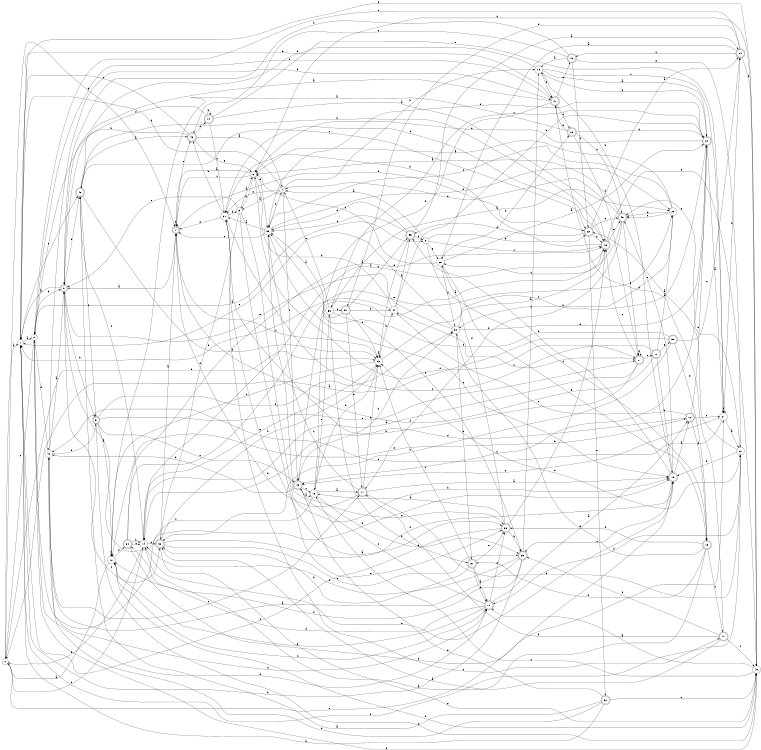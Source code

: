 digraph n44_8 {
__start0 [label="" shape="none"];

rankdir=LR;
size="8,5";

s0 [style="filled", color="black", fillcolor="white" shape="circle", label="0"];
s1 [style="filled", color="black", fillcolor="white" shape="circle", label="1"];
s2 [style="filled", color="black", fillcolor="white" shape="circle", label="2"];
s3 [style="filled", color="black", fillcolor="white" shape="circle", label="3"];
s4 [style="filled", color="black", fillcolor="white" shape="circle", label="4"];
s5 [style="filled", color="black", fillcolor="white" shape="circle", label="5"];
s6 [style="filled", color="black", fillcolor="white" shape="circle", label="6"];
s7 [style="rounded,filled", color="black", fillcolor="white" shape="doublecircle", label="7"];
s8 [style="rounded,filled", color="black", fillcolor="white" shape="doublecircle", label="8"];
s9 [style="rounded,filled", color="black", fillcolor="white" shape="doublecircle", label="9"];
s10 [style="filled", color="black", fillcolor="white" shape="circle", label="10"];
s11 [style="rounded,filled", color="black", fillcolor="white" shape="doublecircle", label="11"];
s12 [style="rounded,filled", color="black", fillcolor="white" shape="doublecircle", label="12"];
s13 [style="rounded,filled", color="black", fillcolor="white" shape="doublecircle", label="13"];
s14 [style="filled", color="black", fillcolor="white" shape="circle", label="14"];
s15 [style="rounded,filled", color="black", fillcolor="white" shape="doublecircle", label="15"];
s16 [style="filled", color="black", fillcolor="white" shape="circle", label="16"];
s17 [style="rounded,filled", color="black", fillcolor="white" shape="doublecircle", label="17"];
s18 [style="rounded,filled", color="black", fillcolor="white" shape="doublecircle", label="18"];
s19 [style="filled", color="black", fillcolor="white" shape="circle", label="19"];
s20 [style="rounded,filled", color="black", fillcolor="white" shape="doublecircle", label="20"];
s21 [style="filled", color="black", fillcolor="white" shape="circle", label="21"];
s22 [style="filled", color="black", fillcolor="white" shape="circle", label="22"];
s23 [style="rounded,filled", color="black", fillcolor="white" shape="doublecircle", label="23"];
s24 [style="rounded,filled", color="black", fillcolor="white" shape="doublecircle", label="24"];
s25 [style="filled", color="black", fillcolor="white" shape="circle", label="25"];
s26 [style="rounded,filled", color="black", fillcolor="white" shape="doublecircle", label="26"];
s27 [style="rounded,filled", color="black", fillcolor="white" shape="doublecircle", label="27"];
s28 [style="rounded,filled", color="black", fillcolor="white" shape="doublecircle", label="28"];
s29 [style="filled", color="black", fillcolor="white" shape="circle", label="29"];
s30 [style="filled", color="black", fillcolor="white" shape="circle", label="30"];
s31 [style="rounded,filled", color="black", fillcolor="white" shape="doublecircle", label="31"];
s32 [style="rounded,filled", color="black", fillcolor="white" shape="doublecircle", label="32"];
s33 [style="filled", color="black", fillcolor="white" shape="circle", label="33"];
s34 [style="filled", color="black", fillcolor="white" shape="circle", label="34"];
s35 [style="rounded,filled", color="black", fillcolor="white" shape="doublecircle", label="35"];
s36 [style="filled", color="black", fillcolor="white" shape="circle", label="36"];
s37 [style="filled", color="black", fillcolor="white" shape="circle", label="37"];
s38 [style="rounded,filled", color="black", fillcolor="white" shape="doublecircle", label="38"];
s39 [style="rounded,filled", color="black", fillcolor="white" shape="doublecircle", label="39"];
s40 [style="filled", color="black", fillcolor="white" shape="circle", label="40"];
s41 [style="rounded,filled", color="black", fillcolor="white" shape="doublecircle", label="41"];
s42 [style="rounded,filled", color="black", fillcolor="white" shape="doublecircle", label="42"];
s43 [style="rounded,filled", color="black", fillcolor="white" shape="doublecircle", label="43"];
s44 [style="rounded,filled", color="black", fillcolor="white" shape="doublecircle", label="44"];
s45 [style="rounded,filled", color="black", fillcolor="white" shape="doublecircle", label="45"];
s46 [style="rounded,filled", color="black", fillcolor="white" shape="doublecircle", label="46"];
s47 [style="rounded,filled", color="black", fillcolor="white" shape="doublecircle", label="47"];
s48 [style="filled", color="black", fillcolor="white" shape="circle", label="48"];
s49 [style="rounded,filled", color="black", fillcolor="white" shape="doublecircle", label="49"];
s50 [style="rounded,filled", color="black", fillcolor="white" shape="doublecircle", label="50"];
s51 [style="rounded,filled", color="black", fillcolor="white" shape="doublecircle", label="51"];
s52 [style="rounded,filled", color="black", fillcolor="white" shape="doublecircle", label="52"];
s53 [style="filled", color="black", fillcolor="white" shape="circle", label="53"];
s54 [style="rounded,filled", color="black", fillcolor="white" shape="doublecircle", label="54"];
s0 -> s1 [label="a"];
s0 -> s33 [label="b"];
s0 -> s14 [label="c"];
s0 -> s7 [label="d"];
s0 -> s18 [label="e"];
s1 -> s2 [label="a"];
s1 -> s22 [label="b"];
s1 -> s48 [label="c"];
s1 -> s41 [label="d"];
s1 -> s42 [label="e"];
s2 -> s3 [label="a"];
s2 -> s8 [label="b"];
s2 -> s0 [label="c"];
s2 -> s11 [label="d"];
s2 -> s40 [label="e"];
s3 -> s4 [label="a"];
s3 -> s23 [label="b"];
s3 -> s15 [label="c"];
s3 -> s13 [label="d"];
s3 -> s25 [label="e"];
s4 -> s5 [label="a"];
s4 -> s19 [label="b"];
s4 -> s45 [label="c"];
s4 -> s1 [label="d"];
s4 -> s37 [label="e"];
s5 -> s6 [label="a"];
s5 -> s18 [label="b"];
s5 -> s8 [label="c"];
s5 -> s32 [label="d"];
s5 -> s38 [label="e"];
s6 -> s7 [label="a"];
s6 -> s5 [label="b"];
s6 -> s7 [label="c"];
s6 -> s27 [label="d"];
s6 -> s36 [label="e"];
s7 -> s8 [label="a"];
s7 -> s7 [label="b"];
s7 -> s33 [label="c"];
s7 -> s23 [label="d"];
s7 -> s43 [label="e"];
s8 -> s1 [label="a"];
s8 -> s9 [label="b"];
s8 -> s32 [label="c"];
s8 -> s18 [label="d"];
s8 -> s42 [label="e"];
s9 -> s10 [label="a"];
s9 -> s30 [label="b"];
s9 -> s45 [label="c"];
s9 -> s48 [label="d"];
s9 -> s27 [label="e"];
s10 -> s0 [label="a"];
s10 -> s10 [label="b"];
s10 -> s11 [label="c"];
s10 -> s54 [label="d"];
s10 -> s12 [label="e"];
s11 -> s12 [label="a"];
s11 -> s10 [label="b"];
s11 -> s36 [label="c"];
s11 -> s54 [label="d"];
s11 -> s38 [label="e"];
s12 -> s13 [label="a"];
s12 -> s20 [label="b"];
s12 -> s34 [label="c"];
s12 -> s37 [label="d"];
s12 -> s21 [label="e"];
s13 -> s14 [label="a"];
s13 -> s31 [label="b"];
s13 -> s47 [label="c"];
s13 -> s38 [label="d"];
s13 -> s30 [label="e"];
s14 -> s15 [label="a"];
s14 -> s32 [label="b"];
s14 -> s42 [label="c"];
s14 -> s0 [label="d"];
s14 -> s18 [label="e"];
s15 -> s16 [label="a"];
s15 -> s37 [label="b"];
s15 -> s37 [label="c"];
s15 -> s48 [label="d"];
s15 -> s49 [label="e"];
s16 -> s17 [label="a"];
s16 -> s39 [label="b"];
s16 -> s2 [label="c"];
s16 -> s33 [label="d"];
s16 -> s53 [label="e"];
s17 -> s18 [label="a"];
s17 -> s33 [label="b"];
s17 -> s36 [label="c"];
s17 -> s22 [label="d"];
s17 -> s7 [label="e"];
s18 -> s12 [label="a"];
s18 -> s19 [label="b"];
s18 -> s39 [label="c"];
s18 -> s35 [label="d"];
s18 -> s49 [label="e"];
s19 -> s20 [label="a"];
s19 -> s8 [label="b"];
s19 -> s21 [label="c"];
s19 -> s41 [label="d"];
s19 -> s20 [label="e"];
s20 -> s21 [label="a"];
s20 -> s45 [label="b"];
s20 -> s53 [label="c"];
s20 -> s36 [label="d"];
s20 -> s6 [label="e"];
s21 -> s22 [label="a"];
s21 -> s24 [label="b"];
s21 -> s40 [label="c"];
s21 -> s21 [label="d"];
s21 -> s45 [label="e"];
s22 -> s23 [label="a"];
s22 -> s18 [label="b"];
s22 -> s49 [label="c"];
s22 -> s11 [label="d"];
s22 -> s33 [label="e"];
s23 -> s24 [label="a"];
s23 -> s15 [label="b"];
s23 -> s49 [label="c"];
s23 -> s35 [label="d"];
s23 -> s52 [label="e"];
s24 -> s25 [label="a"];
s24 -> s48 [label="b"];
s24 -> s46 [label="c"];
s24 -> s51 [label="d"];
s24 -> s2 [label="e"];
s25 -> s20 [label="a"];
s25 -> s26 [label="b"];
s25 -> s6 [label="c"];
s25 -> s30 [label="d"];
s25 -> s13 [label="e"];
s26 -> s10 [label="a"];
s26 -> s27 [label="b"];
s26 -> s49 [label="c"];
s26 -> s20 [label="d"];
s26 -> s41 [label="e"];
s27 -> s14 [label="a"];
s27 -> s14 [label="b"];
s27 -> s15 [label="c"];
s27 -> s27 [label="d"];
s27 -> s28 [label="e"];
s28 -> s29 [label="a"];
s28 -> s18 [label="b"];
s28 -> s37 [label="c"];
s28 -> s7 [label="d"];
s28 -> s50 [label="e"];
s29 -> s6 [label="a"];
s29 -> s30 [label="b"];
s29 -> s36 [label="c"];
s29 -> s49 [label="d"];
s29 -> s49 [label="e"];
s30 -> s15 [label="a"];
s30 -> s31 [label="b"];
s30 -> s1 [label="c"];
s30 -> s20 [label="d"];
s30 -> s8 [label="e"];
s31 -> s11 [label="a"];
s31 -> s32 [label="b"];
s31 -> s33 [label="c"];
s31 -> s11 [label="d"];
s31 -> s38 [label="e"];
s32 -> s7 [label="a"];
s32 -> s33 [label="b"];
s32 -> s39 [label="c"];
s32 -> s18 [label="d"];
s32 -> s48 [label="e"];
s33 -> s33 [label="a"];
s33 -> s34 [label="b"];
s33 -> s10 [label="c"];
s33 -> s20 [label="d"];
s33 -> s14 [label="e"];
s34 -> s35 [label="a"];
s34 -> s20 [label="b"];
s34 -> s27 [label="c"];
s34 -> s6 [label="d"];
s34 -> s1 [label="e"];
s35 -> s24 [label="a"];
s35 -> s3 [label="b"];
s35 -> s36 [label="c"];
s35 -> s36 [label="d"];
s35 -> s33 [label="e"];
s36 -> s37 [label="a"];
s36 -> s29 [label="b"];
s36 -> s7 [label="c"];
s36 -> s4 [label="d"];
s36 -> s18 [label="e"];
s37 -> s38 [label="a"];
s37 -> s43 [label="b"];
s37 -> s47 [label="c"];
s37 -> s5 [label="d"];
s37 -> s7 [label="e"];
s38 -> s16 [label="a"];
s38 -> s39 [label="b"];
s38 -> s1 [label="c"];
s38 -> s25 [label="d"];
s38 -> s15 [label="e"];
s39 -> s40 [label="a"];
s39 -> s1 [label="b"];
s39 -> s19 [label="c"];
s39 -> s10 [label="d"];
s39 -> s14 [label="e"];
s40 -> s8 [label="a"];
s40 -> s41 [label="b"];
s40 -> s17 [label="c"];
s40 -> s11 [label="d"];
s40 -> s9 [label="e"];
s41 -> s42 [label="a"];
s41 -> s45 [label="b"];
s41 -> s2 [label="c"];
s41 -> s26 [label="d"];
s41 -> s46 [label="e"];
s42 -> s43 [label="a"];
s42 -> s15 [label="b"];
s42 -> s23 [label="c"];
s42 -> s33 [label="d"];
s42 -> s9 [label="e"];
s43 -> s4 [label="a"];
s43 -> s2 [label="b"];
s43 -> s1 [label="c"];
s43 -> s44 [label="d"];
s43 -> s6 [label="e"];
s44 -> s15 [label="a"];
s44 -> s44 [label="b"];
s44 -> s37 [label="c"];
s44 -> s8 [label="d"];
s44 -> s21 [label="e"];
s45 -> s16 [label="a"];
s45 -> s30 [label="b"];
s45 -> s16 [label="c"];
s45 -> s40 [label="d"];
s45 -> s38 [label="e"];
s46 -> s19 [label="a"];
s46 -> s8 [label="b"];
s46 -> s43 [label="c"];
s46 -> s23 [label="d"];
s46 -> s22 [label="e"];
s47 -> s32 [label="a"];
s47 -> s17 [label="b"];
s47 -> s48 [label="c"];
s47 -> s41 [label="d"];
s47 -> s39 [label="e"];
s48 -> s11 [label="a"];
s48 -> s10 [label="b"];
s48 -> s16 [label="c"];
s48 -> s6 [label="d"];
s48 -> s2 [label="e"];
s49 -> s6 [label="a"];
s49 -> s27 [label="b"];
s49 -> s25 [label="c"];
s49 -> s17 [label="d"];
s49 -> s4 [label="e"];
s50 -> s0 [label="a"];
s50 -> s32 [label="b"];
s50 -> s24 [label="c"];
s50 -> s36 [label="d"];
s50 -> s13 [label="e"];
s51 -> s36 [label="a"];
s51 -> s35 [label="b"];
s51 -> s33 [label="c"];
s51 -> s34 [label="d"];
s51 -> s17 [label="e"];
s52 -> s42 [label="a"];
s52 -> s1 [label="b"];
s52 -> s48 [label="c"];
s52 -> s40 [label="d"];
s52 -> s45 [label="e"];
s53 -> s29 [label="a"];
s53 -> s39 [label="b"];
s53 -> s51 [label="c"];
s53 -> s31 [label="d"];
s53 -> s4 [label="e"];
s54 -> s15 [label="a"];
s54 -> s14 [label="b"];
s54 -> s14 [label="c"];
s54 -> s21 [label="d"];
s54 -> s29 [label="e"];

}
